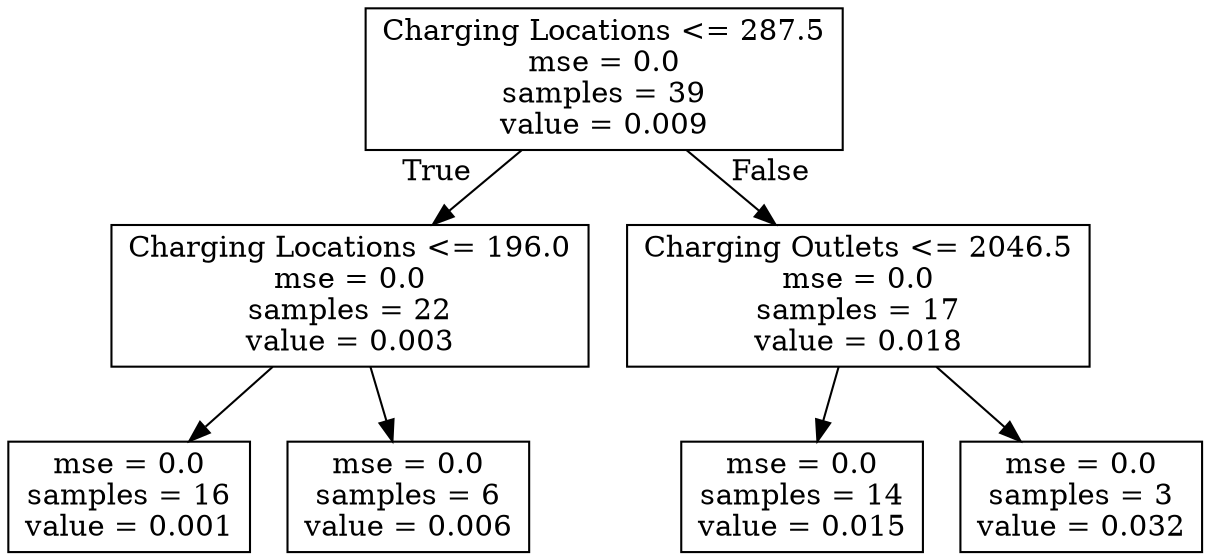 digraph Tree {
node [shape=box] ;
0 [label="Charging Locations <= 287.5\nmse = 0.0\nsamples = 39\nvalue = 0.009"] ;
1 [label="Charging Locations <= 196.0\nmse = 0.0\nsamples = 22\nvalue = 0.003"] ;
0 -> 1 [labeldistance=2.5, labelangle=45, headlabel="True"] ;
2 [label="mse = 0.0\nsamples = 16\nvalue = 0.001"] ;
1 -> 2 ;
3 [label="mse = 0.0\nsamples = 6\nvalue = 0.006"] ;
1 -> 3 ;
4 [label="Charging Outlets <= 2046.5\nmse = 0.0\nsamples = 17\nvalue = 0.018"] ;
0 -> 4 [labeldistance=2.5, labelangle=-45, headlabel="False"] ;
5 [label="mse = 0.0\nsamples = 14\nvalue = 0.015"] ;
4 -> 5 ;
6 [label="mse = 0.0\nsamples = 3\nvalue = 0.032"] ;
4 -> 6 ;
}